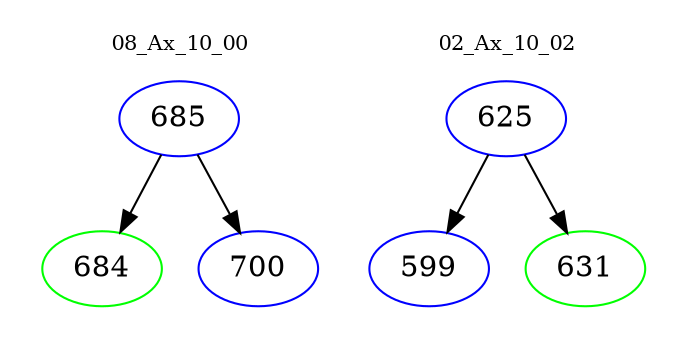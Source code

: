 digraph{
subgraph cluster_0 {
color = white
label = "08_Ax_10_00";
fontsize=10;
T0_685 [label="685", color="blue"]
T0_685 -> T0_684 [color="black"]
T0_684 [label="684", color="green"]
T0_685 -> T0_700 [color="black"]
T0_700 [label="700", color="blue"]
}
subgraph cluster_1 {
color = white
label = "02_Ax_10_02";
fontsize=10;
T1_625 [label="625", color="blue"]
T1_625 -> T1_599 [color="black"]
T1_599 [label="599", color="blue"]
T1_625 -> T1_631 [color="black"]
T1_631 [label="631", color="green"]
}
}
